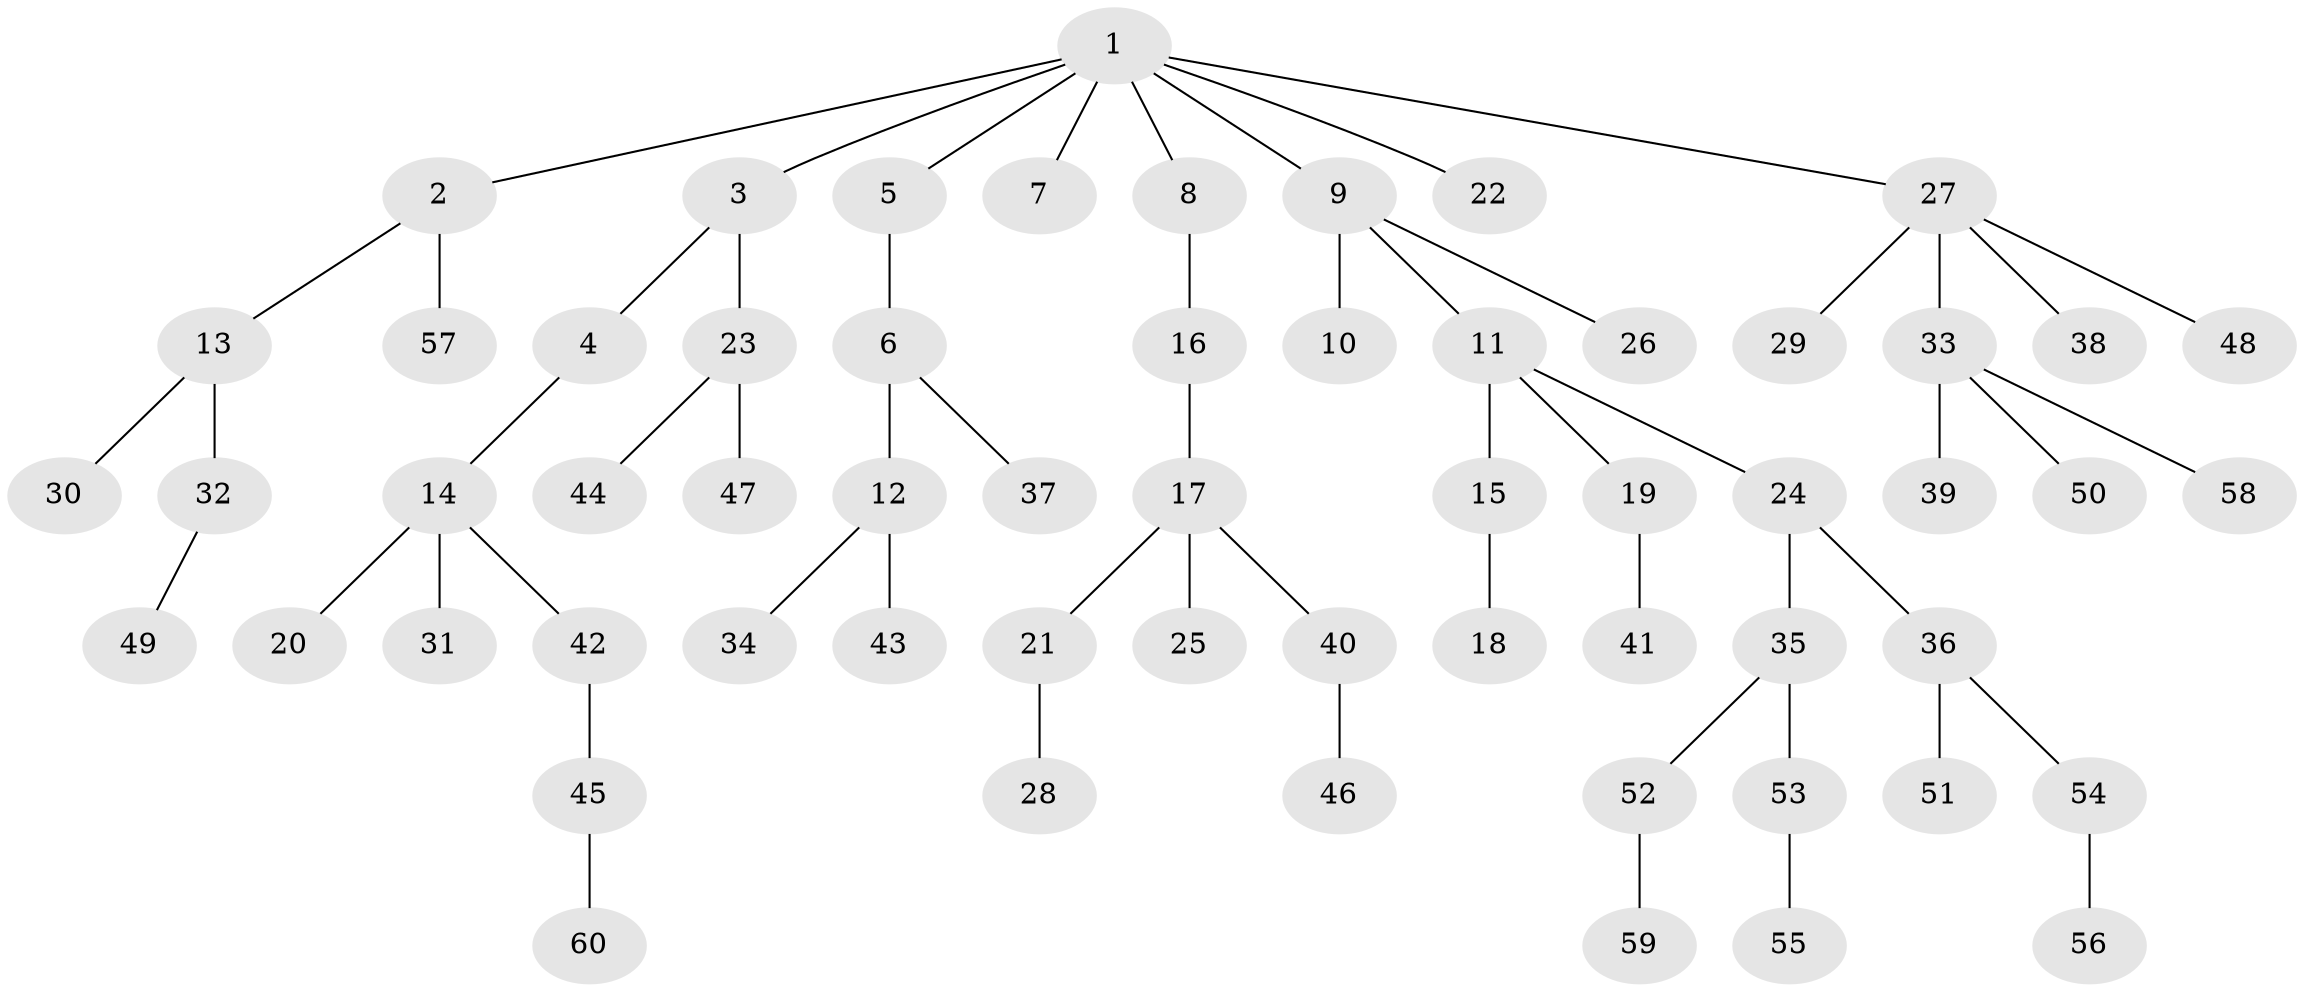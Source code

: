 // coarse degree distribution, {8: 0.023255813953488372, 3: 0.16279069767441862, 2: 0.2558139534883721, 1: 0.4883720930232558, 4: 0.06976744186046512}
// Generated by graph-tools (version 1.1) at 2025/37/03/04/25 23:37:24]
// undirected, 60 vertices, 59 edges
graph export_dot {
  node [color=gray90,style=filled];
  1;
  2;
  3;
  4;
  5;
  6;
  7;
  8;
  9;
  10;
  11;
  12;
  13;
  14;
  15;
  16;
  17;
  18;
  19;
  20;
  21;
  22;
  23;
  24;
  25;
  26;
  27;
  28;
  29;
  30;
  31;
  32;
  33;
  34;
  35;
  36;
  37;
  38;
  39;
  40;
  41;
  42;
  43;
  44;
  45;
  46;
  47;
  48;
  49;
  50;
  51;
  52;
  53;
  54;
  55;
  56;
  57;
  58;
  59;
  60;
  1 -- 2;
  1 -- 3;
  1 -- 5;
  1 -- 7;
  1 -- 8;
  1 -- 9;
  1 -- 22;
  1 -- 27;
  2 -- 13;
  2 -- 57;
  3 -- 4;
  3 -- 23;
  4 -- 14;
  5 -- 6;
  6 -- 12;
  6 -- 37;
  8 -- 16;
  9 -- 10;
  9 -- 11;
  9 -- 26;
  11 -- 15;
  11 -- 19;
  11 -- 24;
  12 -- 34;
  12 -- 43;
  13 -- 30;
  13 -- 32;
  14 -- 20;
  14 -- 31;
  14 -- 42;
  15 -- 18;
  16 -- 17;
  17 -- 21;
  17 -- 25;
  17 -- 40;
  19 -- 41;
  21 -- 28;
  23 -- 44;
  23 -- 47;
  24 -- 35;
  24 -- 36;
  27 -- 29;
  27 -- 33;
  27 -- 38;
  27 -- 48;
  32 -- 49;
  33 -- 39;
  33 -- 50;
  33 -- 58;
  35 -- 52;
  35 -- 53;
  36 -- 51;
  36 -- 54;
  40 -- 46;
  42 -- 45;
  45 -- 60;
  52 -- 59;
  53 -- 55;
  54 -- 56;
}
